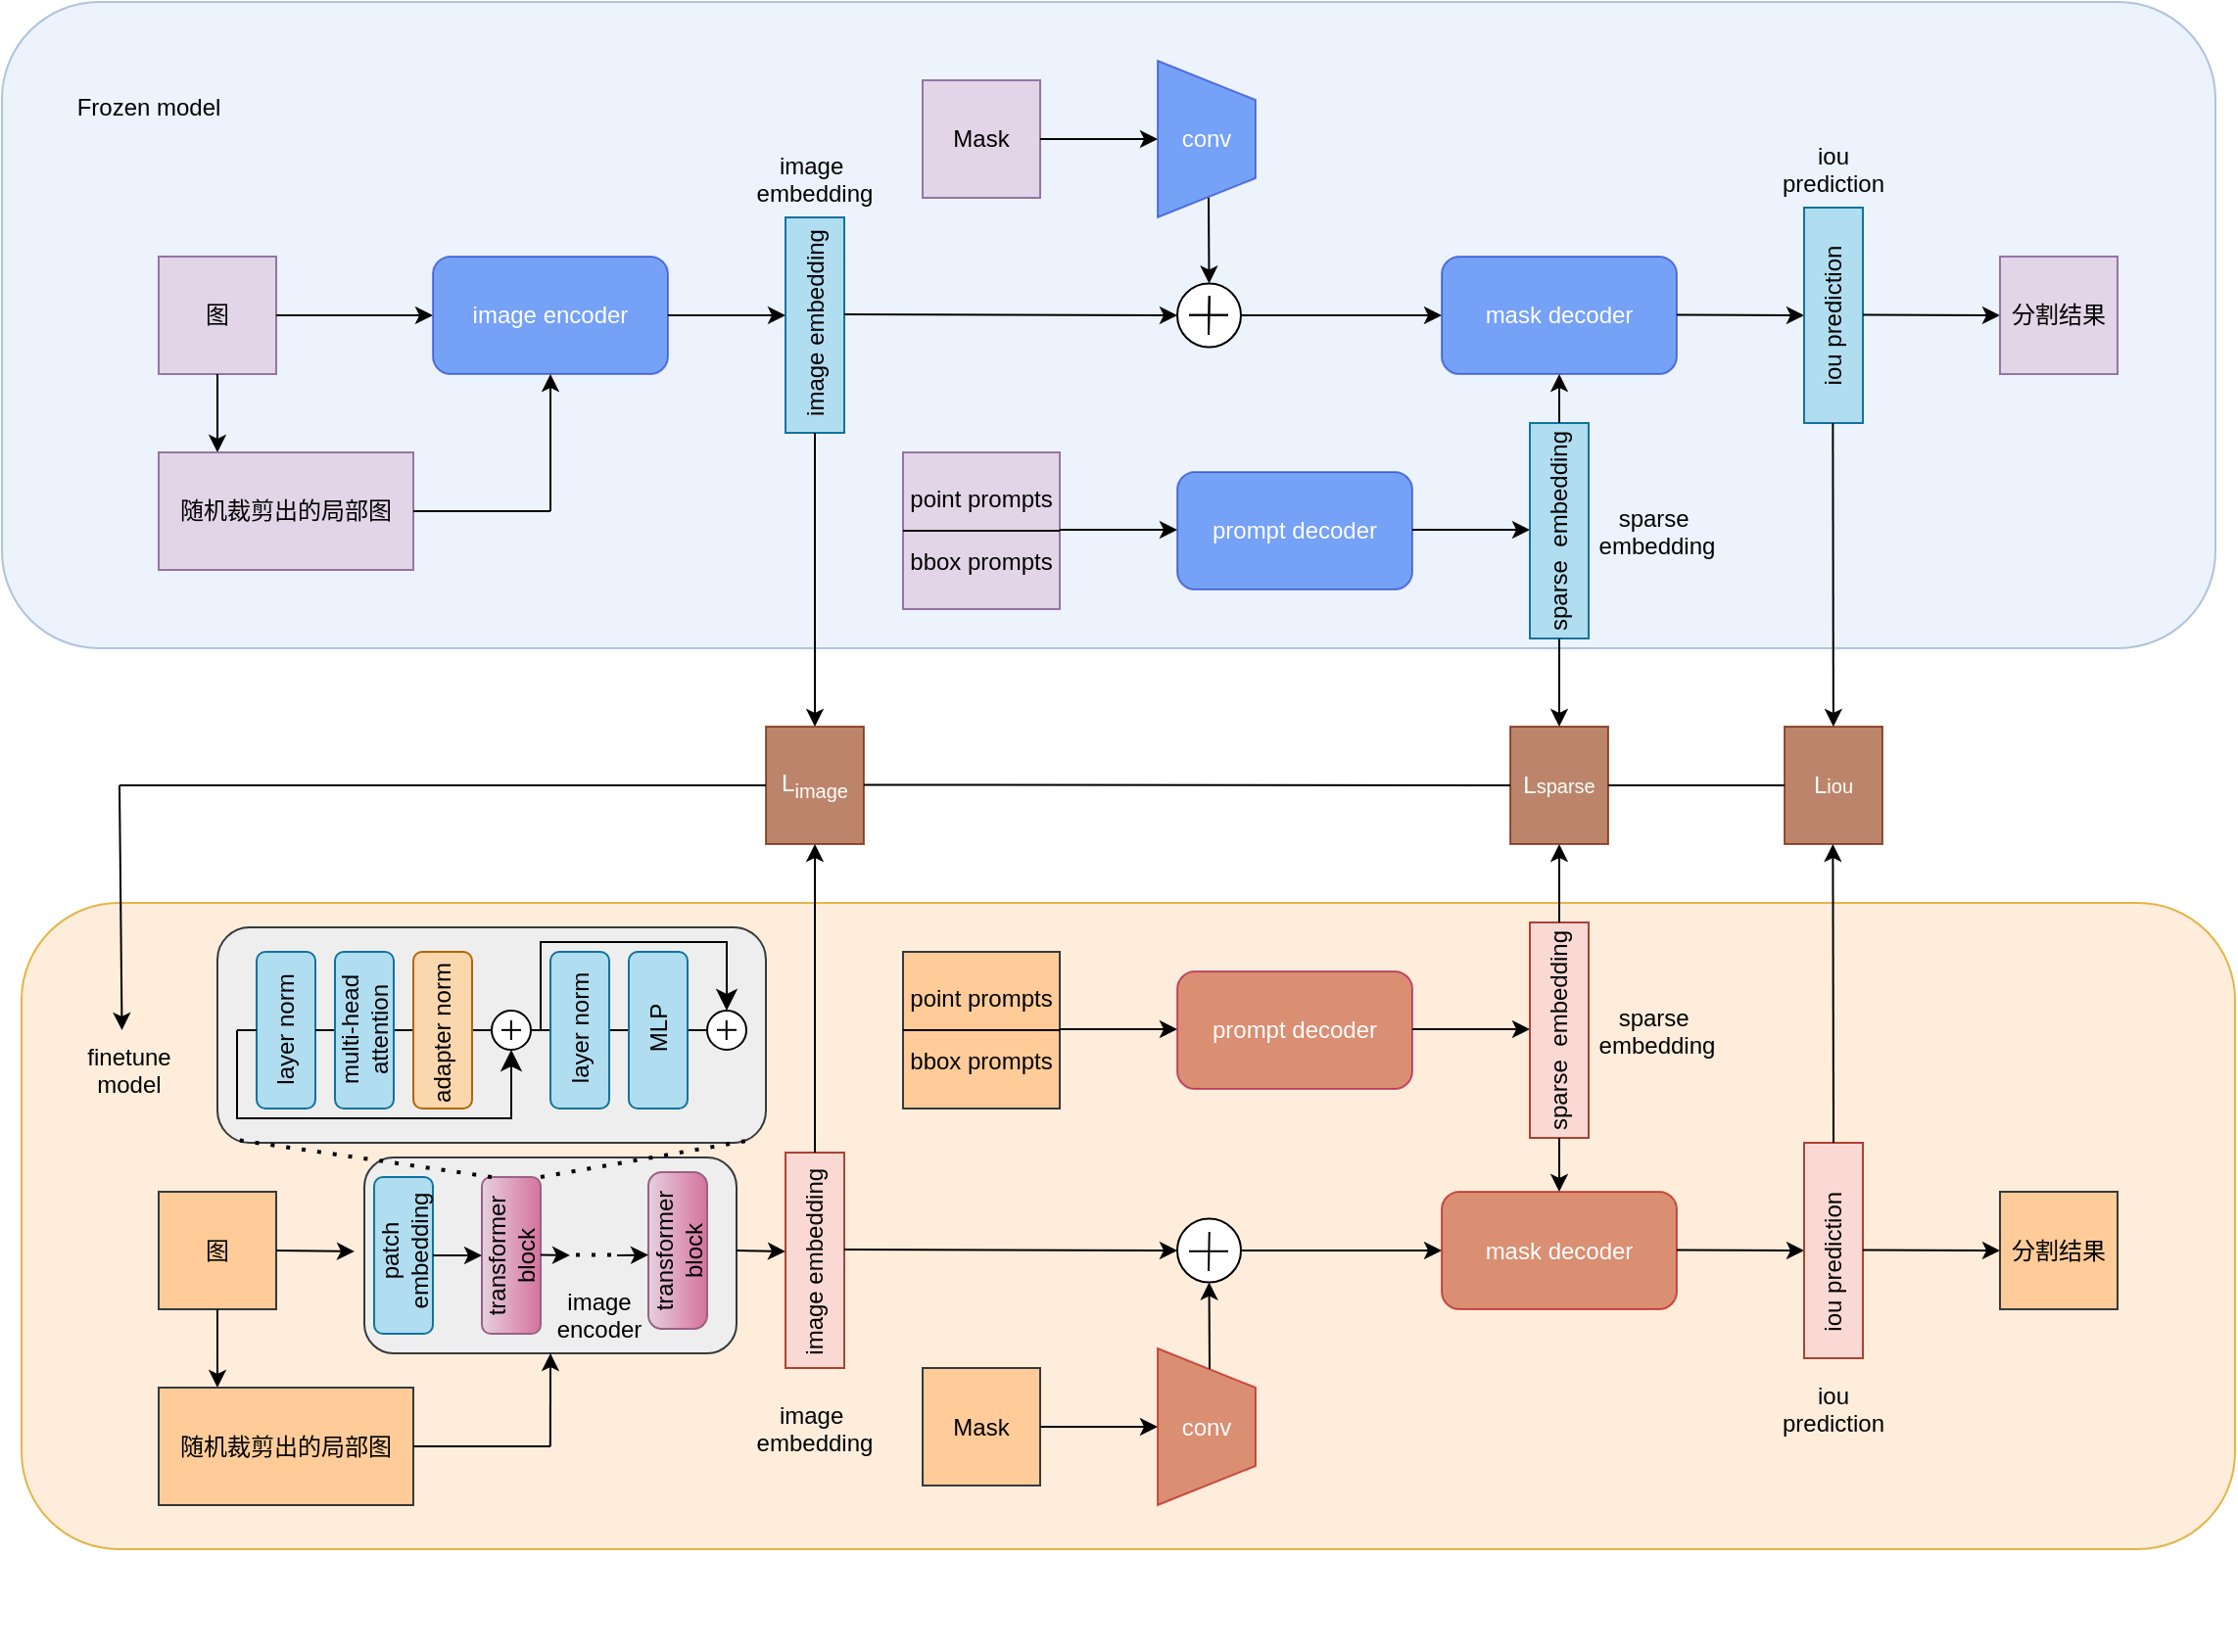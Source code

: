 <mxfile version="24.7.6">
  <diagram name="第 1 页" id="Tw9XruLOlgb9xOFBWqXU">
    <mxGraphModel dx="1653" dy="921" grid="1" gridSize="10" guides="1" tooltips="1" connect="1" arrows="1" fold="1" page="1" pageScale="1" pageWidth="1600" pageHeight="900" math="0" shadow="0">
      <root>
        <mxCell id="0" />
        <mxCell id="1" parent="0" />
        <mxCell id="bau7W-29Jf__F3Vt7hQ--3" value="" style="rounded=1;whiteSpace=wrap;html=1;labelBackgroundColor=none;textShadow=0;fillColor=#dae8fc;strokeColor=#6c8ebf;opacity=50;" vertex="1" parent="1">
          <mxGeometry x="80" width="1130" height="330" as="geometry" />
        </mxCell>
        <mxCell id="bau7W-29Jf__F3Vt7hQ--2" value="图" style="rounded=0;whiteSpace=wrap;html=1;fillColor=#e1d5e7;strokeColor=#9673a6;" vertex="1" parent="1">
          <mxGeometry x="160" y="130" width="60" height="60" as="geometry" />
        </mxCell>
        <mxCell id="bau7W-29Jf__F3Vt7hQ--4" value="" style="rounded=1;whiteSpace=wrap;html=1;labelBackgroundColor=none;textShadow=0;fillColor=#ffe6cc;strokeColor=#d79b00;opacity=70;" vertex="1" parent="1">
          <mxGeometry x="90" y="460" width="1130" height="330" as="geometry" />
        </mxCell>
        <mxCell id="bau7W-29Jf__F3Vt7hQ--5" value="" style="endArrow=classic;html=1;rounded=0;exitX=0.5;exitY=1;exitDx=0;exitDy=0;" edge="1" parent="1" source="bau7W-29Jf__F3Vt7hQ--2">
          <mxGeometry width="50" height="50" relative="1" as="geometry">
            <mxPoint x="239.997" y="180" as="sourcePoint" />
            <mxPoint x="190" y="230" as="targetPoint" />
          </mxGeometry>
        </mxCell>
        <mxCell id="bau7W-29Jf__F3Vt7hQ--7" value="随机裁剪出的局部图" style="rounded=0;whiteSpace=wrap;html=1;fillColor=#e1d5e7;strokeColor=#9673a6;" vertex="1" parent="1">
          <mxGeometry x="160" y="230" width="130" height="60" as="geometry" />
        </mxCell>
        <mxCell id="bau7W-29Jf__F3Vt7hQ--8" value="" style="endArrow=classic;html=1;rounded=0;exitX=1;exitY=0.5;exitDx=0;exitDy=0;" edge="1" parent="1" source="bau7W-29Jf__F3Vt7hQ--2">
          <mxGeometry width="50" height="50" relative="1" as="geometry">
            <mxPoint x="200" y="200" as="sourcePoint" />
            <mxPoint x="300" y="160" as="targetPoint" />
          </mxGeometry>
        </mxCell>
        <mxCell id="bau7W-29Jf__F3Vt7hQ--9" value="image encoder" style="rounded=1;whiteSpace=wrap;html=1;fillColor=#0050ef;fontColor=#ffffff;strokeColor=#001DBC;opacity=50;" vertex="1" parent="1">
          <mxGeometry x="300" y="130" width="120" height="60" as="geometry" />
        </mxCell>
        <mxCell id="bau7W-29Jf__F3Vt7hQ--11" value="" style="endArrow=classic;html=1;rounded=0;exitX=1;exitY=0.5;exitDx=0;exitDy=0;" edge="1" parent="1" source="bau7W-29Jf__F3Vt7hQ--9">
          <mxGeometry width="50" height="50" relative="1" as="geometry">
            <mxPoint x="470" y="159.5" as="sourcePoint" />
            <mxPoint x="480" y="160" as="targetPoint" />
          </mxGeometry>
        </mxCell>
        <mxCell id="bau7W-29Jf__F3Vt7hQ--15" value="" style="rounded=0;whiteSpace=wrap;html=1;fillColor=#b1ddf0;strokeColor=#10739e;" vertex="1" parent="1">
          <mxGeometry x="480" y="110" width="30" height="110" as="geometry" />
        </mxCell>
        <mxCell id="bau7W-29Jf__F3Vt7hQ--16" value="&lt;span style=&quot;color: rgb(0, 0, 0); font-family: Helvetica; font-size: 12px; font-style: normal; font-variant-ligatures: normal; font-variant-caps: normal; font-weight: 400; letter-spacing: normal; orphans: 2; text-indent: 0px; text-transform: none; widows: 2; word-spacing: 0px; -webkit-text-stroke-width: 0px; white-space: normal; text-decoration-thickness: initial; text-decoration-style: initial; text-decoration-color: initial; float: none; display: inline !important;&quot;&gt;image&amp;nbsp;&lt;/span&gt;&lt;div&gt;&lt;span style=&quot;color: rgb(0, 0, 0); font-family: Helvetica; font-size: 12px; font-style: normal; font-variant-ligatures: normal; font-variant-caps: normal; font-weight: 400; letter-spacing: normal; orphans: 2; text-indent: 0px; text-transform: none; widows: 2; word-spacing: 0px; -webkit-text-stroke-width: 0px; white-space: normal; text-decoration-thickness: initial; text-decoration-style: initial; text-decoration-color: initial; float: none; display: inline !important;&quot;&gt;embedding&lt;/span&gt;&lt;/div&gt;" style="text;whiteSpace=wrap;html=1;align=center;labelBackgroundColor=none;" vertex="1" parent="1">
          <mxGeometry x="440" y="70" width="110" height="40" as="geometry" />
        </mxCell>
        <mxCell id="bau7W-29Jf__F3Vt7hQ--17" value="" style="endArrow=classic;html=1;rounded=0;exitX=1;exitY=0.5;exitDx=0;exitDy=0;entryX=0;entryY=0.5;entryDx=0;entryDy=0;" edge="1" parent="1" target="bau7W-29Jf__F3Vt7hQ--25">
          <mxGeometry width="50" height="50" relative="1" as="geometry">
            <mxPoint x="510" y="159.5" as="sourcePoint" />
            <mxPoint x="610" y="160" as="targetPoint" />
          </mxGeometry>
        </mxCell>
        <mxCell id="bau7W-29Jf__F3Vt7hQ--18" value="point prompts&lt;div style=&quot;line-height: 140%;&quot;&gt;&lt;div style=&quot;line-height: 140%;&quot;&gt;&lt;br&gt;&lt;/div&gt;&lt;div style=&quot;line-height: 140%;&quot;&gt;bbox&amp;nbsp;&lt;span style=&quot;background-color: initial;&quot;&gt;prompts&lt;/span&gt;&lt;/div&gt;&lt;/div&gt;" style="whiteSpace=wrap;html=1;aspect=fixed;fillColor=#e1d5e7;strokeColor=#9673a6;" vertex="1" parent="1">
          <mxGeometry x="540" y="230" width="80" height="80" as="geometry" />
        </mxCell>
        <mxCell id="bau7W-29Jf__F3Vt7hQ--19" value="" style="endArrow=none;html=1;rounded=0;exitX=0;exitY=0.5;exitDx=0;exitDy=0;entryX=1;entryY=0.5;entryDx=0;entryDy=0;" edge="1" parent="1" source="bau7W-29Jf__F3Vt7hQ--18" target="bau7W-29Jf__F3Vt7hQ--18">
          <mxGeometry width="50" height="50" relative="1" as="geometry">
            <mxPoint x="770" y="450" as="sourcePoint" />
            <mxPoint x="820" y="400" as="targetPoint" />
          </mxGeometry>
        </mxCell>
        <mxCell id="bau7W-29Jf__F3Vt7hQ--20" value="" style="endArrow=classic;html=1;rounded=0;exitX=1;exitY=0.5;exitDx=0;exitDy=0;" edge="1" parent="1">
          <mxGeometry width="50" height="50" relative="1" as="geometry">
            <mxPoint x="620" y="269.5" as="sourcePoint" />
            <mxPoint x="680" y="269.5" as="targetPoint" />
          </mxGeometry>
        </mxCell>
        <mxCell id="bau7W-29Jf__F3Vt7hQ--21" value="prompt decoder" style="rounded=1;whiteSpace=wrap;html=1;fillColor=#0050ef;fontColor=#ffffff;strokeColor=#001DBC;opacity=50;" vertex="1" parent="1">
          <mxGeometry x="680" y="240" width="120" height="60" as="geometry" />
        </mxCell>
        <mxCell id="bau7W-29Jf__F3Vt7hQ--22" value="" style="endArrow=classic;html=1;rounded=0;exitX=1;exitY=0.5;exitDx=0;exitDy=0;" edge="1" parent="1">
          <mxGeometry width="50" height="50" relative="1" as="geometry">
            <mxPoint x="800" y="269.5" as="sourcePoint" />
            <mxPoint x="860" y="269.5" as="targetPoint" />
          </mxGeometry>
        </mxCell>
        <mxCell id="bau7W-29Jf__F3Vt7hQ--23" value="" style="rounded=0;whiteSpace=wrap;html=1;fillColor=#b1ddf0;strokeColor=#10739e;" vertex="1" parent="1">
          <mxGeometry x="860" y="215" width="30" height="110" as="geometry" />
        </mxCell>
        <mxCell id="bau7W-29Jf__F3Vt7hQ--24" value="&lt;span style=&quot;color: rgb(0, 0, 0); font-family: Helvetica; font-size: 12px; font-style: normal; font-variant-ligatures: normal; font-variant-caps: normal; font-weight: 400; letter-spacing: normal; orphans: 2; text-indent: 0px; text-transform: none; widows: 2; word-spacing: 0px; -webkit-text-stroke-width: 0px; white-space: normal; text-decoration-thickness: initial; text-decoration-style: initial; text-decoration-color: initial; float: none; display: inline !important;&quot;&gt;sparse&amp;nbsp;&lt;/span&gt;&lt;div&gt;&lt;span style=&quot;color: rgb(0, 0, 0); font-family: Helvetica; font-size: 12px; font-style: normal; font-variant-ligatures: normal; font-variant-caps: normal; font-weight: 400; letter-spacing: normal; orphans: 2; text-indent: 0px; text-transform: none; widows: 2; word-spacing: 0px; -webkit-text-stroke-width: 0px; white-space: normal; text-decoration-thickness: initial; text-decoration-style: initial; text-decoration-color: initial; float: none; display: inline !important;&quot;&gt;embedding&lt;/span&gt;&lt;/div&gt;" style="text;whiteSpace=wrap;html=1;align=center;labelBackgroundColor=none;" vertex="1" parent="1">
          <mxGeometry x="870" y="250" width="110" height="40" as="geometry" />
        </mxCell>
        <mxCell id="bau7W-29Jf__F3Vt7hQ--25" value="" style="ellipse;whiteSpace=wrap;html=1;aspect=fixed;" vertex="1" parent="1">
          <mxGeometry x="680" y="143.75" width="32.5" height="32.5" as="geometry" />
        </mxCell>
        <mxCell id="bau7W-29Jf__F3Vt7hQ--28" value="Mask" style="rounded=0;whiteSpace=wrap;html=1;fillColor=#e1d5e7;strokeColor=#9673a6;" vertex="1" parent="1">
          <mxGeometry x="550" y="40" width="60" height="60" as="geometry" />
        </mxCell>
        <mxCell id="bau7W-29Jf__F3Vt7hQ--29" value="" style="endArrow=classic;html=1;rounded=0;exitX=1;exitY=0.5;exitDx=0;exitDy=0;" edge="1" parent="1" source="bau7W-29Jf__F3Vt7hQ--28">
          <mxGeometry width="50" height="50" relative="1" as="geometry">
            <mxPoint x="770" y="440" as="sourcePoint" />
            <mxPoint x="670" y="70" as="targetPoint" />
          </mxGeometry>
        </mxCell>
        <mxCell id="bau7W-29Jf__F3Vt7hQ--30" value="conv" style="shape=trapezoid;perimeter=trapezoidPerimeter;whiteSpace=wrap;html=1;fixedSize=1;direction=south;fillColor=#0050ef;fontColor=#ffffff;strokeColor=#001DBC;opacity=50;" vertex="1" parent="1">
          <mxGeometry x="670" y="30" width="50" height="80" as="geometry" />
        </mxCell>
        <mxCell id="bau7W-29Jf__F3Vt7hQ--32" value="" style="endArrow=classic;html=1;rounded=0;entryX=0.5;entryY=0;entryDx=0;entryDy=0;" edge="1" parent="1" target="bau7W-29Jf__F3Vt7hQ--25">
          <mxGeometry width="50" height="50" relative="1" as="geometry">
            <mxPoint x="696" y="100" as="sourcePoint" />
            <mxPoint x="700" y="120" as="targetPoint" />
          </mxGeometry>
        </mxCell>
        <mxCell id="bau7W-29Jf__F3Vt7hQ--36" value="" style="endArrow=classic;html=1;rounded=0;exitX=1;exitY=0.5;exitDx=0;exitDy=0;entryX=0;entryY=0.5;entryDx=0;entryDy=0;" edge="1" parent="1" source="bau7W-29Jf__F3Vt7hQ--25" target="bau7W-29Jf__F3Vt7hQ--37">
          <mxGeometry width="50" height="50" relative="1" as="geometry">
            <mxPoint x="580" y="180" as="sourcePoint" />
            <mxPoint x="810" y="160" as="targetPoint" />
          </mxGeometry>
        </mxCell>
        <mxCell id="bau7W-29Jf__F3Vt7hQ--37" value="mask decoder" style="rounded=1;whiteSpace=wrap;html=1;fillColor=#0050ef;strokeColor=#001DBC;fontColor=#ffffff;opacity=50;" vertex="1" parent="1">
          <mxGeometry x="815" y="130" width="120" height="60" as="geometry" />
        </mxCell>
        <mxCell id="bau7W-29Jf__F3Vt7hQ--39" value="" style="endArrow=classic;html=1;rounded=0;exitX=0.5;exitY=0;exitDx=0;exitDy=0;" edge="1" parent="1" source="bau7W-29Jf__F3Vt7hQ--23" target="bau7W-29Jf__F3Vt7hQ--37">
          <mxGeometry width="50" height="50" relative="1" as="geometry">
            <mxPoint x="705" y="105" as="sourcePoint" />
            <mxPoint x="706" y="154" as="targetPoint" />
          </mxGeometry>
        </mxCell>
        <mxCell id="bau7W-29Jf__F3Vt7hQ--40" value="" style="endArrow=classic;html=1;rounded=0;exitX=1;exitY=0.5;exitDx=0;exitDy=0;entryX=0;entryY=0.5;entryDx=0;entryDy=0;" edge="1" parent="1" target="bau7W-29Jf__F3Vt7hQ--41">
          <mxGeometry width="50" height="50" relative="1" as="geometry">
            <mxPoint x="935" y="159.7" as="sourcePoint" />
            <mxPoint x="995" y="159.7" as="targetPoint" />
          </mxGeometry>
        </mxCell>
        <mxCell id="bau7W-29Jf__F3Vt7hQ--41" value="" style="rounded=0;whiteSpace=wrap;html=1;fillColor=#b1ddf0;strokeColor=#10739e;" vertex="1" parent="1">
          <mxGeometry x="1000" y="105" width="30" height="110" as="geometry" />
        </mxCell>
        <mxCell id="bau7W-29Jf__F3Vt7hQ--43" value="iou&lt;div&gt;prediction&lt;/div&gt;" style="text;whiteSpace=wrap;html=1;align=center;" vertex="1" parent="1">
          <mxGeometry x="960" y="65" width="110" height="40" as="geometry" />
        </mxCell>
        <mxCell id="bau7W-29Jf__F3Vt7hQ--45" value="" style="endArrow=classic;html=1;rounded=0;exitX=1;exitY=0.5;exitDx=0;exitDy=0;entryX=0;entryY=0.5;entryDx=0;entryDy=0;" edge="1" parent="1" target="bau7W-29Jf__F3Vt7hQ--46">
          <mxGeometry width="50" height="50" relative="1" as="geometry">
            <mxPoint x="1030" y="159.7" as="sourcePoint" />
            <mxPoint x="1095" y="160" as="targetPoint" />
          </mxGeometry>
        </mxCell>
        <mxCell id="bau7W-29Jf__F3Vt7hQ--46" value="分割结果" style="rounded=0;whiteSpace=wrap;html=1;fillColor=#e1d5e7;strokeColor=#9673a6;" vertex="1" parent="1">
          <mxGeometry x="1100" y="130" width="60" height="60" as="geometry" />
        </mxCell>
        <mxCell id="bau7W-29Jf__F3Vt7hQ--47" value="图" style="rounded=0;whiteSpace=wrap;html=1;fillColor=#ffcc99;strokeColor=#36393d;" vertex="1" parent="1">
          <mxGeometry x="160" y="607.5" width="60" height="60" as="geometry" />
        </mxCell>
        <mxCell id="bau7W-29Jf__F3Vt7hQ--48" value="" style="endArrow=classic;html=1;rounded=0;exitX=0.5;exitY=1;exitDx=0;exitDy=0;" edge="1" parent="1" source="bau7W-29Jf__F3Vt7hQ--47">
          <mxGeometry width="50" height="50" relative="1" as="geometry">
            <mxPoint x="239.997" y="657.5" as="sourcePoint" />
            <mxPoint x="190" y="707.5" as="targetPoint" />
          </mxGeometry>
        </mxCell>
        <mxCell id="bau7W-29Jf__F3Vt7hQ--49" value="随机裁剪出的局部图" style="rounded=0;whiteSpace=wrap;html=1;fillColor=#ffcc99;strokeColor=#36393d;" vertex="1" parent="1">
          <mxGeometry x="160" y="707.5" width="130" height="60" as="geometry" />
        </mxCell>
        <mxCell id="bau7W-29Jf__F3Vt7hQ--50" value="" style="endArrow=classic;html=1;rounded=0;exitX=1;exitY=0.5;exitDx=0;exitDy=0;" edge="1" parent="1" source="bau7W-29Jf__F3Vt7hQ--47">
          <mxGeometry width="50" height="50" relative="1" as="geometry">
            <mxPoint x="200" y="677.5" as="sourcePoint" />
            <mxPoint x="260" y="638" as="targetPoint" />
          </mxGeometry>
        </mxCell>
        <mxCell id="bau7W-29Jf__F3Vt7hQ--51" value="" style="rounded=1;whiteSpace=wrap;html=1;gradientDirection=north;fillColor=#eeeeee;strokeColor=#36393d;" vertex="1" parent="1">
          <mxGeometry x="265" y="590" width="190" height="100" as="geometry" />
        </mxCell>
        <mxCell id="bau7W-29Jf__F3Vt7hQ--52" value="" style="endArrow=classic;html=1;rounded=0;" edge="1" parent="1">
          <mxGeometry width="50" height="50" relative="1" as="geometry">
            <mxPoint x="359.92" y="737.5" as="sourcePoint" />
            <mxPoint x="360" y="690" as="targetPoint" />
          </mxGeometry>
        </mxCell>
        <mxCell id="bau7W-29Jf__F3Vt7hQ--53" value="" style="endArrow=classic;html=1;rounded=0;exitX=1;exitY=0.5;exitDx=0;exitDy=0;" edge="1" parent="1" source="bau7W-29Jf__F3Vt7hQ--107">
          <mxGeometry width="50" height="50" relative="1" as="geometry">
            <mxPoint x="450" y="638" as="sourcePoint" />
            <mxPoint x="480" y="638" as="targetPoint" />
          </mxGeometry>
        </mxCell>
        <mxCell id="bau7W-29Jf__F3Vt7hQ--54" value="" style="rounded=0;whiteSpace=wrap;html=1;fillColor=#fad9d5;strokeColor=#ae4132;" vertex="1" parent="1">
          <mxGeometry x="480" y="587.5" width="30" height="110" as="geometry" />
        </mxCell>
        <mxCell id="bau7W-29Jf__F3Vt7hQ--55" value="&lt;span style=&quot;font-family: Helvetica; font-size: 12px; font-style: normal; font-variant-ligatures: normal; font-variant-caps: normal; font-weight: 400; letter-spacing: normal; orphans: 2; text-indent: 0px; text-transform: none; widows: 2; word-spacing: 0px; -webkit-text-stroke-width: 0px; white-space: normal; text-decoration-thickness: initial; text-decoration-style: initial; text-decoration-color: initial; float: none; display: inline !important;&quot;&gt;image&amp;nbsp;&lt;/span&gt;&lt;div&gt;&lt;span style=&quot;font-family: Helvetica; font-size: 12px; font-style: normal; font-variant-ligatures: normal; font-variant-caps: normal; font-weight: 400; letter-spacing: normal; orphans: 2; text-indent: 0px; text-transform: none; widows: 2; word-spacing: 0px; -webkit-text-stroke-width: 0px; white-space: normal; text-decoration-thickness: initial; text-decoration-style: initial; text-decoration-color: initial; float: none; display: inline !important;&quot;&gt;embedding&lt;/span&gt;&lt;/div&gt;" style="text;whiteSpace=wrap;html=1;align=center;fontColor=default;labelBackgroundColor=none;" vertex="1" parent="1">
          <mxGeometry x="440" y="707.5" width="110" height="40" as="geometry" />
        </mxCell>
        <mxCell id="bau7W-29Jf__F3Vt7hQ--56" value="" style="endArrow=classic;html=1;rounded=0;exitX=1;exitY=0.5;exitDx=0;exitDy=0;entryX=0;entryY=0.5;entryDx=0;entryDy=0;" edge="1" parent="1" target="bau7W-29Jf__F3Vt7hQ--64">
          <mxGeometry width="50" height="50" relative="1" as="geometry">
            <mxPoint x="510" y="637" as="sourcePoint" />
            <mxPoint x="610" y="637.5" as="targetPoint" />
          </mxGeometry>
        </mxCell>
        <mxCell id="bau7W-29Jf__F3Vt7hQ--57" value="point prompts&lt;div style=&quot;line-height: 140%;&quot;&gt;&lt;div style=&quot;line-height: 140%;&quot;&gt;&lt;br&gt;&lt;/div&gt;&lt;div style=&quot;line-height: 140%;&quot;&gt;bbox&amp;nbsp;&lt;span style=&quot;background-color: initial;&quot;&gt;prompts&lt;/span&gt;&lt;/div&gt;&lt;/div&gt;" style="whiteSpace=wrap;html=1;aspect=fixed;fillColor=#ffcc99;strokeColor=#36393d;" vertex="1" parent="1">
          <mxGeometry x="540" y="485" width="80" height="80" as="geometry" />
        </mxCell>
        <mxCell id="bau7W-29Jf__F3Vt7hQ--58" value="" style="endArrow=none;html=1;rounded=0;exitX=0;exitY=0.5;exitDx=0;exitDy=0;entryX=1;entryY=0.5;entryDx=0;entryDy=0;" edge="1" parent="1" source="bau7W-29Jf__F3Vt7hQ--57" target="bau7W-29Jf__F3Vt7hQ--57">
          <mxGeometry width="50" height="50" relative="1" as="geometry">
            <mxPoint x="770" y="705" as="sourcePoint" />
            <mxPoint x="820" y="655" as="targetPoint" />
          </mxGeometry>
        </mxCell>
        <mxCell id="bau7W-29Jf__F3Vt7hQ--59" value="" style="endArrow=classic;html=1;rounded=0;exitX=1;exitY=0.5;exitDx=0;exitDy=0;" edge="1" parent="1">
          <mxGeometry width="50" height="50" relative="1" as="geometry">
            <mxPoint x="620" y="524.5" as="sourcePoint" />
            <mxPoint x="680" y="524.5" as="targetPoint" />
          </mxGeometry>
        </mxCell>
        <mxCell id="bau7W-29Jf__F3Vt7hQ--60" value="prompt decoder" style="rounded=1;whiteSpace=wrap;html=1;fillColor=#C2502D;strokeColor=#A50040;fontColor=#ffffff;opacity=60;" vertex="1" parent="1">
          <mxGeometry x="680" y="495" width="120" height="60" as="geometry" />
        </mxCell>
        <mxCell id="bau7W-29Jf__F3Vt7hQ--61" value="" style="endArrow=classic;html=1;rounded=0;exitX=1;exitY=0.5;exitDx=0;exitDy=0;" edge="1" parent="1">
          <mxGeometry width="50" height="50" relative="1" as="geometry">
            <mxPoint x="800" y="524.5" as="sourcePoint" />
            <mxPoint x="860" y="524.5" as="targetPoint" />
          </mxGeometry>
        </mxCell>
        <mxCell id="bau7W-29Jf__F3Vt7hQ--62" value="" style="rounded=0;whiteSpace=wrap;html=1;fillColor=#fad9d5;strokeColor=#ae4132;" vertex="1" parent="1">
          <mxGeometry x="860" y="470" width="30" height="110" as="geometry" />
        </mxCell>
        <mxCell id="bau7W-29Jf__F3Vt7hQ--63" value="&lt;span style=&quot;color: rgb(0, 0, 0); font-family: Helvetica; font-size: 12px; font-style: normal; font-variant-ligatures: normal; font-variant-caps: normal; font-weight: 400; letter-spacing: normal; orphans: 2; text-indent: 0px; text-transform: none; widows: 2; word-spacing: 0px; -webkit-text-stroke-width: 0px; white-space: normal; text-decoration-thickness: initial; text-decoration-style: initial; text-decoration-color: initial; float: none; display: inline !important;&quot;&gt;sparse&amp;nbsp;&lt;/span&gt;&lt;div&gt;&lt;span style=&quot;color: rgb(0, 0, 0); font-family: Helvetica; font-size: 12px; font-style: normal; font-variant-ligatures: normal; font-variant-caps: normal; font-weight: 400; letter-spacing: normal; orphans: 2; text-indent: 0px; text-transform: none; widows: 2; word-spacing: 0px; -webkit-text-stroke-width: 0px; white-space: normal; text-decoration-thickness: initial; text-decoration-style: initial; text-decoration-color: initial; float: none; display: inline !important;&quot;&gt;embedding&lt;/span&gt;&lt;/div&gt;" style="text;whiteSpace=wrap;html=1;align=center;labelBackgroundColor=none;" vertex="1" parent="1">
          <mxGeometry x="870" y="505" width="110" height="40" as="geometry" />
        </mxCell>
        <mxCell id="bau7W-29Jf__F3Vt7hQ--64" value="" style="ellipse;whiteSpace=wrap;html=1;aspect=fixed;" vertex="1" parent="1">
          <mxGeometry x="680" y="621.25" width="32.5" height="32.5" as="geometry" />
        </mxCell>
        <mxCell id="bau7W-29Jf__F3Vt7hQ--66" value="Mask" style="rounded=0;whiteSpace=wrap;html=1;fillColor=#ffcc99;strokeColor=#36393d;" vertex="1" parent="1">
          <mxGeometry x="550" y="697.5" width="60" height="60" as="geometry" />
        </mxCell>
        <mxCell id="bau7W-29Jf__F3Vt7hQ--67" value="" style="endArrow=classic;html=1;rounded=0;exitX=1;exitY=0.5;exitDx=0;exitDy=0;" edge="1" parent="1" source="bau7W-29Jf__F3Vt7hQ--66">
          <mxGeometry width="50" height="50" relative="1" as="geometry">
            <mxPoint x="770" y="1097.5" as="sourcePoint" />
            <mxPoint x="670" y="727.5" as="targetPoint" />
          </mxGeometry>
        </mxCell>
        <mxCell id="bau7W-29Jf__F3Vt7hQ--68" value="conv" style="shape=trapezoid;perimeter=trapezoidPerimeter;whiteSpace=wrap;html=1;fixedSize=1;direction=south;fillColor=#C2502D;fontColor=#ffffff;strokeColor=#B20000;opacity=60;" vertex="1" parent="1">
          <mxGeometry x="670" y="687.5" width="50" height="80" as="geometry" />
        </mxCell>
        <mxCell id="bau7W-29Jf__F3Vt7hQ--69" value="" style="endArrow=classic;html=1;rounded=0;entryX=0.5;entryY=1;entryDx=0;entryDy=0;" edge="1" parent="1" target="bau7W-29Jf__F3Vt7hQ--64">
          <mxGeometry width="50" height="50" relative="1" as="geometry">
            <mxPoint x="696.5" y="698" as="sourcePoint" />
            <mxPoint x="700" y="597.5" as="targetPoint" />
          </mxGeometry>
        </mxCell>
        <mxCell id="bau7W-29Jf__F3Vt7hQ--71" value="" style="endArrow=classic;html=1;rounded=0;exitX=1;exitY=0.5;exitDx=0;exitDy=0;entryX=0;entryY=0.5;entryDx=0;entryDy=0;" edge="1" parent="1" source="bau7W-29Jf__F3Vt7hQ--64" target="bau7W-29Jf__F3Vt7hQ--72">
          <mxGeometry width="50" height="50" relative="1" as="geometry">
            <mxPoint x="580" y="657.5" as="sourcePoint" />
            <mxPoint x="810" y="637.5" as="targetPoint" />
          </mxGeometry>
        </mxCell>
        <mxCell id="bau7W-29Jf__F3Vt7hQ--72" value="mask decoder" style="rounded=1;whiteSpace=wrap;html=1;fillColor=#C2502D;fontColor=#ffffff;strokeColor=#B20000;opacity=60;" vertex="1" parent="1">
          <mxGeometry x="815" y="607.5" width="120" height="60" as="geometry" />
        </mxCell>
        <mxCell id="bau7W-29Jf__F3Vt7hQ--73" value="" style="endArrow=classic;html=1;rounded=0;exitX=0.5;exitY=1;exitDx=0;exitDy=0;" edge="1" parent="1" source="bau7W-29Jf__F3Vt7hQ--62" target="bau7W-29Jf__F3Vt7hQ--72">
          <mxGeometry width="50" height="50" relative="1" as="geometry">
            <mxPoint x="875" y="520" as="sourcePoint" />
            <mxPoint x="706" y="631.5" as="targetPoint" />
          </mxGeometry>
        </mxCell>
        <mxCell id="bau7W-29Jf__F3Vt7hQ--74" value="" style="endArrow=classic;html=1;rounded=0;exitX=1;exitY=0.5;exitDx=0;exitDy=0;entryX=0;entryY=0.5;entryDx=0;entryDy=0;" edge="1" parent="1" target="bau7W-29Jf__F3Vt7hQ--75">
          <mxGeometry width="50" height="50" relative="1" as="geometry">
            <mxPoint x="935" y="637.2" as="sourcePoint" />
            <mxPoint x="995" y="637.2" as="targetPoint" />
          </mxGeometry>
        </mxCell>
        <mxCell id="bau7W-29Jf__F3Vt7hQ--75" value="" style="rounded=0;whiteSpace=wrap;html=1;fillColor=#fad9d5;strokeColor=#ae4132;" vertex="1" parent="1">
          <mxGeometry x="1000" y="582.5" width="30" height="110" as="geometry" />
        </mxCell>
        <mxCell id="bau7W-29Jf__F3Vt7hQ--76" value="iou&lt;div&gt;prediction&lt;/div&gt;" style="text;whiteSpace=wrap;html=1;align=center;" vertex="1" parent="1">
          <mxGeometry x="960" y="697.5" width="110" height="40" as="geometry" />
        </mxCell>
        <mxCell id="bau7W-29Jf__F3Vt7hQ--77" value="" style="endArrow=classic;html=1;rounded=0;exitX=1;exitY=0.5;exitDx=0;exitDy=0;entryX=0;entryY=0.5;entryDx=0;entryDy=0;" edge="1" parent="1" target="bau7W-29Jf__F3Vt7hQ--78">
          <mxGeometry width="50" height="50" relative="1" as="geometry">
            <mxPoint x="1030" y="637.2" as="sourcePoint" />
            <mxPoint x="1095" y="637.5" as="targetPoint" />
          </mxGeometry>
        </mxCell>
        <mxCell id="bau7W-29Jf__F3Vt7hQ--78" value="分割结果" style="rounded=0;whiteSpace=wrap;html=1;fillColor=#ffcc99;strokeColor=#36393d;" vertex="1" parent="1">
          <mxGeometry x="1100" y="607.5" width="60" height="60" as="geometry" />
        </mxCell>
        <mxCell id="bau7W-29Jf__F3Vt7hQ--79" value="L&lt;sub&gt;image&lt;/sub&gt;" style="rounded=0;whiteSpace=wrap;html=1;fillColor=#a0522d;strokeColor=#6D1F00;fontColor=#ffffff;opacity=70;" vertex="1" parent="1">
          <mxGeometry x="470" y="370" width="50" height="60" as="geometry" />
        </mxCell>
        <mxCell id="bau7W-29Jf__F3Vt7hQ--82" value="L&lt;span style=&quot;font-size: 10px;&quot;&gt;sparse&lt;/span&gt;" style="rounded=0;whiteSpace=wrap;html=1;fillColor=#a0522d;fontColor=#ffffff;strokeColor=#6D1F00;opacity=70;" vertex="1" parent="1">
          <mxGeometry x="850" y="370" width="50" height="60" as="geometry" />
        </mxCell>
        <mxCell id="bau7W-29Jf__F3Vt7hQ--85" value="" style="endArrow=classic;html=1;rounded=0;entryX=0.5;entryY=0;entryDx=0;entryDy=0;exitX=0.5;exitY=1;exitDx=0;exitDy=0;" edge="1" parent="1" source="bau7W-29Jf__F3Vt7hQ--15" target="bau7W-29Jf__F3Vt7hQ--79">
          <mxGeometry width="50" height="50" relative="1" as="geometry">
            <mxPoint x="500" y="360" as="sourcePoint" />
            <mxPoint x="760" y="370" as="targetPoint" />
          </mxGeometry>
        </mxCell>
        <mxCell id="bau7W-29Jf__F3Vt7hQ--86" value="" style="endArrow=classic;html=1;rounded=0;entryX=0.5;entryY=1;entryDx=0;entryDy=0;exitX=0.5;exitY=0;exitDx=0;exitDy=0;" edge="1" parent="1" source="bau7W-29Jf__F3Vt7hQ--54" target="bau7W-29Jf__F3Vt7hQ--79">
          <mxGeometry width="50" height="50" relative="1" as="geometry">
            <mxPoint x="505" y="230" as="sourcePoint" />
            <mxPoint x="505" y="380" as="targetPoint" />
          </mxGeometry>
        </mxCell>
        <mxCell id="bau7W-29Jf__F3Vt7hQ--87" value="" style="endArrow=classic;html=1;rounded=0;exitX=0.5;exitY=1;exitDx=0;exitDy=0;entryX=0.5;entryY=0;entryDx=0;entryDy=0;" edge="1" parent="1" source="bau7W-29Jf__F3Vt7hQ--23" target="bau7W-29Jf__F3Vt7hQ--82">
          <mxGeometry width="50" height="50" relative="1" as="geometry">
            <mxPoint x="710" y="420" as="sourcePoint" />
            <mxPoint x="760" y="370" as="targetPoint" />
          </mxGeometry>
        </mxCell>
        <mxCell id="bau7W-29Jf__F3Vt7hQ--88" value="" style="endArrow=classic;html=1;rounded=0;exitX=0.5;exitY=0;exitDx=0;exitDy=0;entryX=0.5;entryY=1;entryDx=0;entryDy=0;" edge="1" parent="1" source="bau7W-29Jf__F3Vt7hQ--62" target="bau7W-29Jf__F3Vt7hQ--82">
          <mxGeometry width="50" height="50" relative="1" as="geometry">
            <mxPoint x="885" y="335" as="sourcePoint" />
            <mxPoint x="885" y="380" as="targetPoint" />
          </mxGeometry>
        </mxCell>
        <mxCell id="bau7W-29Jf__F3Vt7hQ--89" value="L&lt;span style=&quot;font-size: 10px;&quot;&gt;iou&lt;/span&gt;" style="rounded=0;whiteSpace=wrap;html=1;fillColor=#a0522d;fontColor=#ffffff;strokeColor=#6D1F00;opacity=70;" vertex="1" parent="1">
          <mxGeometry x="990" y="370" width="50" height="60" as="geometry" />
        </mxCell>
        <mxCell id="bau7W-29Jf__F3Vt7hQ--90" value="" style="endArrow=classic;html=1;rounded=0;exitX=0.5;exitY=1;exitDx=0;exitDy=0;" edge="1" parent="1" target="bau7W-29Jf__F3Vt7hQ--89">
          <mxGeometry width="50" height="50" relative="1" as="geometry">
            <mxPoint x="1014.68" y="215" as="sourcePoint" />
            <mxPoint x="1014.68" y="260" as="targetPoint" />
          </mxGeometry>
        </mxCell>
        <mxCell id="bau7W-29Jf__F3Vt7hQ--91" value="" style="endArrow=classic;html=1;rounded=0;exitX=0.5;exitY=0;exitDx=0;exitDy=0;entryX=0.5;entryY=1;entryDx=0;entryDy=0;" edge="1" parent="1" source="bau7W-29Jf__F3Vt7hQ--75">
          <mxGeometry width="50" height="50" relative="1" as="geometry">
            <mxPoint x="1014.68" y="470" as="sourcePoint" />
            <mxPoint x="1014.68" y="430" as="targetPoint" />
          </mxGeometry>
        </mxCell>
        <mxCell id="bau7W-29Jf__F3Vt7hQ--92" value="" style="endArrow=none;html=1;rounded=0;entryX=0;entryY=0.5;entryDx=0;entryDy=0;exitX=1;exitY=0.5;exitDx=0;exitDy=0;" edge="1" parent="1" source="bau7W-29Jf__F3Vt7hQ--82" target="bau7W-29Jf__F3Vt7hQ--89">
          <mxGeometry width="50" height="50" relative="1" as="geometry">
            <mxPoint x="610" y="410" as="sourcePoint" />
            <mxPoint x="660" y="360" as="targetPoint" />
          </mxGeometry>
        </mxCell>
        <mxCell id="bau7W-29Jf__F3Vt7hQ--93" value="" style="endArrow=none;html=1;rounded=0;entryX=0;entryY=0.5;entryDx=0;entryDy=0;exitX=1;exitY=0.5;exitDx=0;exitDy=0;" edge="1" parent="1" target="bau7W-29Jf__F3Vt7hQ--82">
          <mxGeometry width="50" height="50" relative="1" as="geometry">
            <mxPoint x="520" y="399.72" as="sourcePoint" />
            <mxPoint x="610" y="399.72" as="targetPoint" />
          </mxGeometry>
        </mxCell>
        <mxCell id="bau7W-29Jf__F3Vt7hQ--94" value="" style="endArrow=none;html=1;rounded=0;exitX=0;exitY=0.5;exitDx=0;exitDy=0;" edge="1" parent="1" source="bau7W-29Jf__F3Vt7hQ--79">
          <mxGeometry width="50" height="50" relative="1" as="geometry">
            <mxPoint x="670" y="500" as="sourcePoint" />
            <mxPoint x="140" y="400" as="targetPoint" />
          </mxGeometry>
        </mxCell>
        <mxCell id="bau7W-29Jf__F3Vt7hQ--95" value="" style="endArrow=classic;html=1;rounded=0;entryX=0.466;entryY=0;entryDx=0;entryDy=0;entryPerimeter=0;" edge="1" parent="1" target="bau7W-29Jf__F3Vt7hQ--96">
          <mxGeometry width="50" height="50" relative="1" as="geometry">
            <mxPoint x="140" y="400" as="sourcePoint" />
            <mxPoint x="180" y="440" as="targetPoint" />
          </mxGeometry>
        </mxCell>
        <mxCell id="bau7W-29Jf__F3Vt7hQ--96" value="finetune&lt;div&gt;model&lt;/div&gt;" style="text;whiteSpace=wrap;html=1;align=center;" vertex="1" parent="1">
          <mxGeometry x="90" y="525" width="110" height="40" as="geometry" />
        </mxCell>
        <mxCell id="bau7W-29Jf__F3Vt7hQ--97" value="Frozen model" style="text;whiteSpace=wrap;html=1;align=center;" vertex="1" parent="1">
          <mxGeometry x="100" y="40" width="110" height="40" as="geometry" />
        </mxCell>
        <mxCell id="bau7W-29Jf__F3Vt7hQ--98" value="" style="endArrow=none;html=1;rounded=0;exitX=1;exitY=0.5;exitDx=0;exitDy=0;sourcePerimeterSpacing=-4;startSize=600;" edge="1" parent="1" source="bau7W-29Jf__F3Vt7hQ--7">
          <mxGeometry width="50" height="50" relative="1" as="geometry">
            <mxPoint x="460" y="280" as="sourcePoint" />
            <mxPoint x="360" y="260" as="targetPoint" />
          </mxGeometry>
        </mxCell>
        <mxCell id="bau7W-29Jf__F3Vt7hQ--99" value="" style="endArrow=classic;html=1;rounded=0;entryX=0.5;entryY=1;entryDx=0;entryDy=0;" edge="1" parent="1" target="bau7W-29Jf__F3Vt7hQ--9">
          <mxGeometry width="50" height="50" relative="1" as="geometry">
            <mxPoint x="360" y="260" as="sourcePoint" />
            <mxPoint x="650" y="270" as="targetPoint" />
          </mxGeometry>
        </mxCell>
        <mxCell id="bau7W-29Jf__F3Vt7hQ--100" value="" style="endArrow=none;html=1;rounded=0;entryX=1;entryY=0.5;entryDx=0;entryDy=0;targetPerimeterSpacing=2;" edge="1" parent="1" target="bau7W-29Jf__F3Vt7hQ--49">
          <mxGeometry width="50" height="50" relative="1" as="geometry">
            <mxPoint x="360" y="737.5" as="sourcePoint" />
            <mxPoint x="530" y="570" as="targetPoint" />
          </mxGeometry>
        </mxCell>
        <mxCell id="bau7W-29Jf__F3Vt7hQ--101" value="" style="rounded=1;whiteSpace=wrap;html=1;fillColor=#b1ddf0;strokeColor=#10739e;" vertex="1" parent="1">
          <mxGeometry x="270" y="600" width="30" height="80" as="geometry" />
        </mxCell>
        <mxCell id="bau7W-29Jf__F3Vt7hQ--103" value="&lt;span style=&quot;font-family: Helvetica; font-size: 12px; font-style: normal; font-variant-ligatures: normal; font-variant-caps: normal; font-weight: 400; letter-spacing: normal; orphans: 2; text-indent: 0px; text-transform: none; widows: 2; word-spacing: 0px; -webkit-text-stroke-width: 0px; white-space: normal; text-decoration-thickness: initial; text-decoration-style: initial; text-decoration-color: initial; float: none; display: inline !important;&quot;&gt;patch embedding&lt;/span&gt;" style="text;whiteSpace=wrap;html=1;horizontal=0;verticalAlign=middle;textDirection=ltr;align=center;fontColor=default;labelBackgroundColor=none;" vertex="1" parent="1">
          <mxGeometry x="255" y="617.5" width="60" height="40" as="geometry" />
        </mxCell>
        <mxCell id="bau7W-29Jf__F3Vt7hQ--104" value="" style="rounded=1;whiteSpace=wrap;html=1;fillColor=#e6d0de;strokeColor=#996185;gradientDirection=east;gradientColor=#d5739d;" vertex="1" parent="1">
          <mxGeometry x="325" y="600" width="30" height="80" as="geometry" />
        </mxCell>
        <mxCell id="bau7W-29Jf__F3Vt7hQ--105" value="transformer&lt;div&gt;block&lt;/div&gt;" style="text;whiteSpace=wrap;html=1;horizontal=0;verticalAlign=middle;textDirection=ltr;align=center;" vertex="1" parent="1">
          <mxGeometry x="320" y="620" width="40" height="40" as="geometry" />
        </mxCell>
        <mxCell id="bau7W-29Jf__F3Vt7hQ--106" value="" style="rounded=1;whiteSpace=wrap;html=1;arcSize=23;fillColor=#e6d0de;gradientColor=#d5739d;strokeColor=#996185;gradientDirection=east;" vertex="1" parent="1">
          <mxGeometry x="410" y="597.5" width="30" height="80" as="geometry" />
        </mxCell>
        <mxCell id="bau7W-29Jf__F3Vt7hQ--107" value="transformer&lt;div&gt;block&lt;/div&gt;" style="text;whiteSpace=wrap;html=1;horizontal=0;verticalAlign=middle;textDirection=ltr;align=center;" vertex="1" parent="1">
          <mxGeometry x="395" y="617.5" width="60" height="40" as="geometry" />
        </mxCell>
        <mxCell id="bau7W-29Jf__F3Vt7hQ--108" value="" style="endArrow=classic;html=1;rounded=0;entryX=0;entryY=0.5;entryDx=0;entryDy=0;" edge="1" parent="1" target="bau7W-29Jf__F3Vt7hQ--104">
          <mxGeometry width="50" height="50" relative="1" as="geometry">
            <mxPoint x="300" y="640" as="sourcePoint" />
            <mxPoint x="-70.02" y="870.405" as="targetPoint" />
          </mxGeometry>
        </mxCell>
        <mxCell id="bau7W-29Jf__F3Vt7hQ--112" value="" style="endArrow=classic;html=1;rounded=0;" edge="1" parent="1">
          <mxGeometry width="50" height="50" relative="1" as="geometry">
            <mxPoint x="355" y="639.8" as="sourcePoint" />
            <mxPoint x="370" y="640" as="targetPoint" />
          </mxGeometry>
        </mxCell>
        <mxCell id="bau7W-29Jf__F3Vt7hQ--113" value="" style="endArrow=classic;html=1;rounded=0;entryX=0;entryY=0.5;entryDx=0;entryDy=0;" edge="1" parent="1">
          <mxGeometry width="50" height="50" relative="1" as="geometry">
            <mxPoint x="394" y="640" as="sourcePoint" />
            <mxPoint x="410" y="639.8" as="targetPoint" />
          </mxGeometry>
        </mxCell>
        <mxCell id="bau7W-29Jf__F3Vt7hQ--114" value="" style="endArrow=none;dashed=1;html=1;dashPattern=1 3;strokeWidth=2;rounded=0;" edge="1" parent="1">
          <mxGeometry width="50" height="50" relative="1" as="geometry">
            <mxPoint x="365" y="639.8" as="sourcePoint" />
            <mxPoint x="395" y="639.8" as="targetPoint" />
          </mxGeometry>
        </mxCell>
        <mxCell id="bau7W-29Jf__F3Vt7hQ--130" value="image&lt;div&gt;encoder&lt;/div&gt;" style="text;whiteSpace=wrap;html=1;align=center;" vertex="1" parent="1">
          <mxGeometry x="330" y="650" width="110" height="40" as="geometry" />
        </mxCell>
        <mxCell id="bau7W-29Jf__F3Vt7hQ--131" value="" style="rounded=1;whiteSpace=wrap;html=1;fillColor=#eeeeee;strokeColor=#36393d;" vertex="1" parent="1">
          <mxGeometry x="190" y="472.5" width="280" height="110" as="geometry" />
        </mxCell>
        <mxCell id="bau7W-29Jf__F3Vt7hQ--132" value="" style="endArrow=none;dashed=1;html=1;dashPattern=1 3;strokeWidth=2;rounded=0;entryX=0.963;entryY=0.992;entryDx=0;entryDy=0;entryPerimeter=0;" edge="1" parent="1" target="bau7W-29Jf__F3Vt7hQ--131">
          <mxGeometry width="50" height="50" relative="1" as="geometry">
            <mxPoint x="355" y="600" as="sourcePoint" />
            <mxPoint x="445" y="570" as="targetPoint" />
          </mxGeometry>
        </mxCell>
        <mxCell id="bau7W-29Jf__F3Vt7hQ--133" value="" style="endArrow=none;dashed=1;html=1;dashPattern=1 3;strokeWidth=2;rounded=0;entryX=0.036;entryY=0.987;entryDx=0;entryDy=0;entryPerimeter=0;" edge="1" parent="1" target="bau7W-29Jf__F3Vt7hQ--131">
          <mxGeometry width="50" height="50" relative="1" as="geometry">
            <mxPoint x="330" y="600" as="sourcePoint" />
            <mxPoint x="458" y="589" as="targetPoint" />
          </mxGeometry>
        </mxCell>
        <mxCell id="bau7W-29Jf__F3Vt7hQ--135" value="image&amp;nbsp;&lt;span style=&quot;background-color: initial;&quot;&gt;embedding&lt;/span&gt;" style="text;whiteSpace=wrap;html=1;horizontal=0;verticalAlign=middle;textDirection=ltr;align=center;" vertex="1" parent="1">
          <mxGeometry x="465" y="143.75" width="60" height="40" as="geometry" />
        </mxCell>
        <mxCell id="bau7W-29Jf__F3Vt7hQ--136" value="image&amp;nbsp;&lt;span style=&quot;background-color: initial;&quot;&gt;embedding&lt;/span&gt;" style="text;whiteSpace=wrap;html=1;horizontal=0;verticalAlign=middle;textDirection=ltr;align=center;" vertex="1" parent="1">
          <mxGeometry x="465" y="445" width="60" height="396.25" as="geometry" />
        </mxCell>
        <mxCell id="bau7W-29Jf__F3Vt7hQ--137" value="sparse&amp;nbsp;&amp;nbsp;&lt;span style=&quot;background-color: initial;&quot;&gt;embedding&lt;/span&gt;" style="text;whiteSpace=wrap;html=1;horizontal=0;verticalAlign=middle;textDirection=ltr;align=center;" vertex="1" parent="1">
          <mxGeometry x="845" y="250" width="60" height="40" as="geometry" />
        </mxCell>
        <mxCell id="bau7W-29Jf__F3Vt7hQ--138" value="sparse&amp;nbsp;&amp;nbsp;&lt;span style=&quot;background-color: initial;&quot;&gt;embedding&lt;/span&gt;" style="text;whiteSpace=wrap;html=1;horizontal=0;verticalAlign=middle;textDirection=ltr;align=center;" vertex="1" parent="1">
          <mxGeometry x="845" y="505" width="60" height="40" as="geometry" />
        </mxCell>
        <mxCell id="bau7W-29Jf__F3Vt7hQ--140" value="iou prediction" style="text;whiteSpace=wrap;html=1;horizontal=0;verticalAlign=middle;textDirection=ltr;align=center;" vertex="1" parent="1">
          <mxGeometry x="985" y="116.88" width="60" height="86.25" as="geometry" />
        </mxCell>
        <mxCell id="bau7W-29Jf__F3Vt7hQ--141" value="iou prediction" style="text;whiteSpace=wrap;html=1;horizontal=0;verticalAlign=middle;textDirection=ltr;align=center;" vertex="1" parent="1">
          <mxGeometry x="985" y="600" width="60" height="86.25" as="geometry" />
        </mxCell>
        <mxCell id="bau7W-29Jf__F3Vt7hQ--144" value="" style="rounded=1;whiteSpace=wrap;html=1;fillColor=#b1ddf0;strokeColor=#10739e;" vertex="1" parent="1">
          <mxGeometry x="210" y="485" width="30" height="80" as="geometry" />
        </mxCell>
        <mxCell id="bau7W-29Jf__F3Vt7hQ--152" value="" style="endArrow=none;html=1;rounded=0;entryX=0;entryY=0.5;entryDx=0;entryDy=0;exitX=1;exitY=0.5;exitDx=0;exitDy=0;" edge="1" parent="1" source="bau7W-29Jf__F3Vt7hQ--144" target="bau7W-29Jf__F3Vt7hQ--151">
          <mxGeometry width="50" height="50" relative="1" as="geometry">
            <mxPoint x="240" y="530" as="sourcePoint" />
            <mxPoint x="290" y="480" as="targetPoint" />
          </mxGeometry>
        </mxCell>
        <mxCell id="bau7W-29Jf__F3Vt7hQ--145" value="" style="rounded=1;whiteSpace=wrap;html=1;fillColor=#b1ddf0;strokeColor=#10739e;" vertex="1" parent="1">
          <mxGeometry x="250" y="485" width="30" height="80" as="geometry" />
        </mxCell>
        <mxCell id="bau7W-29Jf__F3Vt7hQ--146" value="" style="rounded=1;whiteSpace=wrap;html=1;fillColor=#fad7ac;strokeColor=#b46504;" vertex="1" parent="1">
          <mxGeometry x="290" y="485" width="30" height="80" as="geometry" />
        </mxCell>
        <mxCell id="bau7W-29Jf__F3Vt7hQ--147" value="" style="rounded=1;whiteSpace=wrap;html=1;fillColor=#b1ddf0;strokeColor=#10739e;" vertex="1" parent="1">
          <mxGeometry x="360" y="485" width="30" height="80" as="geometry" />
        </mxCell>
        <mxCell id="bau7W-29Jf__F3Vt7hQ--148" value="" style="rounded=1;whiteSpace=wrap;html=1;fillColor=#b1ddf0;strokeColor=#10739e;" vertex="1" parent="1">
          <mxGeometry x="400" y="485" width="30" height="80" as="geometry" />
        </mxCell>
        <mxCell id="bau7W-29Jf__F3Vt7hQ--150" value="" style="ellipse;whiteSpace=wrap;html=1;aspect=fixed;" vertex="1" parent="1">
          <mxGeometry x="330" y="515" width="20" height="20" as="geometry" />
        </mxCell>
        <mxCell id="bau7W-29Jf__F3Vt7hQ--151" value="" style="ellipse;whiteSpace=wrap;html=1;aspect=fixed;" vertex="1" parent="1">
          <mxGeometry x="440" y="515" width="20" height="20" as="geometry" />
        </mxCell>
        <mxCell id="bau7W-29Jf__F3Vt7hQ--157" value="" style="edgeStyle=elbowEdgeStyle;elbow=vertical;endArrow=classic;html=1;curved=0;rounded=0;endSize=8;startSize=8;entryX=0.5;entryY=0;entryDx=0;entryDy=0;" edge="1" parent="1" target="bau7W-29Jf__F3Vt7hQ--151">
          <mxGeometry width="50" height="50" relative="1" as="geometry">
            <mxPoint x="355" y="525" as="sourcePoint" />
            <mxPoint x="460" y="510" as="targetPoint" />
            <Array as="points">
              <mxPoint x="400" y="480" />
            </Array>
          </mxGeometry>
        </mxCell>
        <mxCell id="bau7W-29Jf__F3Vt7hQ--159" value="" style="endArrow=none;html=1;rounded=0;entryX=0;entryY=0.5;entryDx=0;entryDy=0;" edge="1" parent="1">
          <mxGeometry width="50" height="50" relative="1" as="geometry">
            <mxPoint x="455" y="524.89" as="sourcePoint" />
            <mxPoint x="445.0" y="524.89" as="targetPoint" />
          </mxGeometry>
        </mxCell>
        <mxCell id="bau7W-29Jf__F3Vt7hQ--160" value="" style="endArrow=none;html=1;rounded=0;entryX=0;entryY=0.5;entryDx=0;entryDy=0;" edge="1" parent="1">
          <mxGeometry width="50" height="50" relative="1" as="geometry">
            <mxPoint x="449.89" y="520" as="sourcePoint" />
            <mxPoint x="449.89" y="530" as="targetPoint" />
          </mxGeometry>
        </mxCell>
        <mxCell id="bau7W-29Jf__F3Vt7hQ--167" value="" style="group" vertex="1" connectable="0" parent="1">
          <mxGeometry x="686" y="150" width="20" height="20" as="geometry" />
        </mxCell>
        <mxCell id="bau7W-29Jf__F3Vt7hQ--35" value="" style="endArrow=none;html=1;rounded=0;entryX=0;entryY=0.5;entryDx=0;entryDy=0;exitX=1;exitY=0.5;exitDx=0;exitDy=0;targetPerimeterSpacing=0;" edge="1" parent="bau7W-29Jf__F3Vt7hQ--167">
          <mxGeometry width="50" height="50" relative="1" as="geometry">
            <mxPoint x="20" y="9.89" as="sourcePoint" />
            <mxPoint y="9.89" as="targetPoint" />
          </mxGeometry>
        </mxCell>
        <mxCell id="bau7W-29Jf__F3Vt7hQ--161" value="" style="endArrow=none;html=1;rounded=0;exitX=1;exitY=0.5;exitDx=0;exitDy=0;targetPerimeterSpacing=0;" edge="1" parent="bau7W-29Jf__F3Vt7hQ--167">
          <mxGeometry width="50" height="50" relative="1" as="geometry">
            <mxPoint x="10.37" as="sourcePoint" />
            <mxPoint x="9.99" y="20" as="targetPoint" />
          </mxGeometry>
        </mxCell>
        <mxCell id="bau7W-29Jf__F3Vt7hQ--168" value="" style="group" vertex="1" connectable="0" parent="1">
          <mxGeometry x="686" y="150" width="20" height="20" as="geometry" />
        </mxCell>
        <mxCell id="bau7W-29Jf__F3Vt7hQ--169" value="" style="endArrow=none;html=1;rounded=0;entryX=0;entryY=0.5;entryDx=0;entryDy=0;exitX=1;exitY=0.5;exitDx=0;exitDy=0;targetPerimeterSpacing=0;" edge="1" parent="bau7W-29Jf__F3Vt7hQ--168">
          <mxGeometry width="50" height="50" relative="1" as="geometry">
            <mxPoint x="20" y="9.89" as="sourcePoint" />
            <mxPoint y="9.89" as="targetPoint" />
          </mxGeometry>
        </mxCell>
        <mxCell id="bau7W-29Jf__F3Vt7hQ--170" value="" style="endArrow=none;html=1;rounded=0;exitX=1;exitY=0.5;exitDx=0;exitDy=0;targetPerimeterSpacing=0;" edge="1" parent="bau7W-29Jf__F3Vt7hQ--168">
          <mxGeometry width="50" height="50" relative="1" as="geometry">
            <mxPoint x="10.37" as="sourcePoint" />
            <mxPoint x="9.99" y="20" as="targetPoint" />
          </mxGeometry>
        </mxCell>
        <mxCell id="bau7W-29Jf__F3Vt7hQ--171" value="" style="group" vertex="1" connectable="0" parent="1">
          <mxGeometry x="686" y="628" width="20" height="20" as="geometry" />
        </mxCell>
        <mxCell id="bau7W-29Jf__F3Vt7hQ--172" value="" style="endArrow=none;html=1;rounded=0;entryX=0;entryY=0.5;entryDx=0;entryDy=0;exitX=1;exitY=0.5;exitDx=0;exitDy=0;targetPerimeterSpacing=0;" edge="1" parent="bau7W-29Jf__F3Vt7hQ--171">
          <mxGeometry width="50" height="50" relative="1" as="geometry">
            <mxPoint x="20" y="9.89" as="sourcePoint" />
            <mxPoint y="9.89" as="targetPoint" />
          </mxGeometry>
        </mxCell>
        <mxCell id="bau7W-29Jf__F3Vt7hQ--173" value="" style="endArrow=none;html=1;rounded=0;exitX=1;exitY=0.5;exitDx=0;exitDy=0;targetPerimeterSpacing=0;" edge="1" parent="bau7W-29Jf__F3Vt7hQ--171">
          <mxGeometry width="50" height="50" relative="1" as="geometry">
            <mxPoint x="10.37" as="sourcePoint" />
            <mxPoint x="9.99" y="20" as="targetPoint" />
          </mxGeometry>
        </mxCell>
        <mxCell id="bau7W-29Jf__F3Vt7hQ--177" value="" style="endArrow=none;html=1;rounded=0;entryX=0;entryY=0.5;entryDx=0;entryDy=0;" edge="1" parent="1">
          <mxGeometry width="50" height="50" relative="1" as="geometry">
            <mxPoint x="339.93" y="520" as="sourcePoint" />
            <mxPoint x="339.93" y="530" as="targetPoint" />
          </mxGeometry>
        </mxCell>
        <mxCell id="bau7W-29Jf__F3Vt7hQ--178" value="" style="endArrow=none;html=1;rounded=0;entryX=0;entryY=0.5;entryDx=0;entryDy=0;" edge="1" parent="1">
          <mxGeometry width="50" height="50" relative="1" as="geometry">
            <mxPoint x="345" y="524.93" as="sourcePoint" />
            <mxPoint x="335.0" y="524.93" as="targetPoint" />
          </mxGeometry>
        </mxCell>
        <mxCell id="bau7W-29Jf__F3Vt7hQ--179" value="" style="edgeStyle=elbowEdgeStyle;elbow=vertical;endArrow=classic;html=1;curved=0;rounded=0;endSize=8;startSize=8;entryX=0.5;entryY=1;entryDx=0;entryDy=0;" edge="1" parent="1" target="bau7W-29Jf__F3Vt7hQ--150">
          <mxGeometry width="50" height="50" relative="1" as="geometry">
            <mxPoint x="200" y="525" as="sourcePoint" />
            <mxPoint x="295" y="515" as="targetPoint" />
            <Array as="points">
              <mxPoint x="250" y="570" />
            </Array>
          </mxGeometry>
        </mxCell>
        <mxCell id="bau7W-29Jf__F3Vt7hQ--181" value="" style="endArrow=none;html=1;rounded=0;entryX=0;entryY=0.5;entryDx=0;entryDy=0;" edge="1" parent="1" target="bau7W-29Jf__F3Vt7hQ--144">
          <mxGeometry width="50" height="50" relative="1" as="geometry">
            <mxPoint x="200" y="525" as="sourcePoint" />
            <mxPoint x="310" y="510" as="targetPoint" />
          </mxGeometry>
        </mxCell>
        <mxCell id="bau7W-29Jf__F3Vt7hQ--183" value="layer norm" style="text;whiteSpace=wrap;html=1;horizontal=0;verticalAlign=middle;textDirection=ltr;align=center;" vertex="1" parent="1">
          <mxGeometry x="195" y="492.5" width="60" height="65" as="geometry" />
        </mxCell>
        <mxCell id="bau7W-29Jf__F3Vt7hQ--184" value="multi-head&lt;div&gt;attention&lt;/div&gt;" style="text;whiteSpace=wrap;html=1;horizontal=0;verticalAlign=middle;textDirection=ltr;align=center;" vertex="1" parent="1">
          <mxGeometry x="235" y="492.5" width="60" height="65" as="geometry" />
        </mxCell>
        <mxCell id="bau7W-29Jf__F3Vt7hQ--185" value="adapter norm" style="text;whiteSpace=wrap;html=1;horizontal=0;verticalAlign=middle;textDirection=ltr;align=center;" vertex="1" parent="1">
          <mxGeometry x="275" y="487.5" width="60" height="77.5" as="geometry" />
        </mxCell>
        <mxCell id="bau7W-29Jf__F3Vt7hQ--186" value="layer norm" style="text;whiteSpace=wrap;html=1;horizontal=0;verticalAlign=middle;textDirection=ltr;align=center;" vertex="1" parent="1">
          <mxGeometry x="345" y="485" width="60" height="77.5" as="geometry" />
        </mxCell>
        <mxCell id="bau7W-29Jf__F3Vt7hQ--187" value="MLP" style="text;whiteSpace=wrap;html=1;horizontal=0;verticalAlign=middle;textDirection=ltr;align=center;" vertex="1" parent="1">
          <mxGeometry x="385" y="485" width="60" height="77.5" as="geometry" />
        </mxCell>
      </root>
    </mxGraphModel>
  </diagram>
</mxfile>
